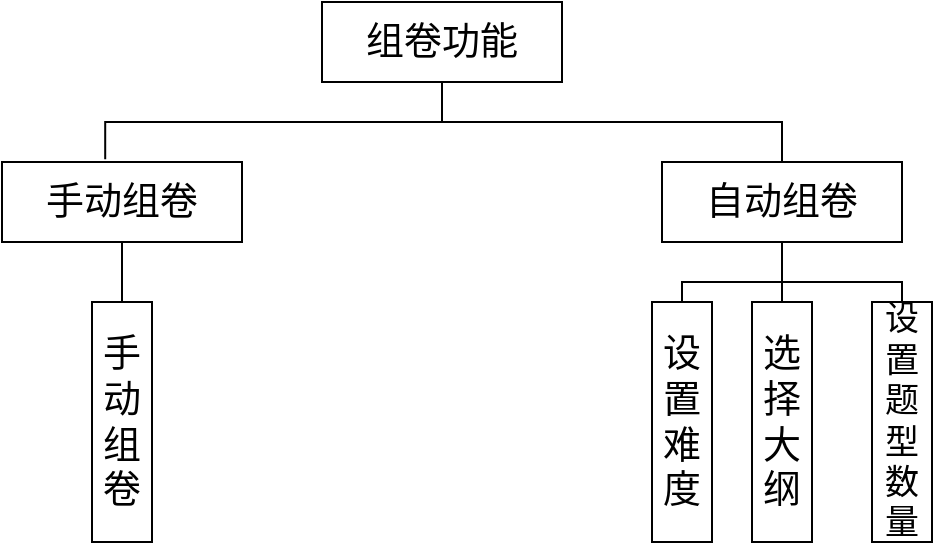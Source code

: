 <mxfile version="18.0.7" type="device"><diagram id="ARprHMOveGv5VbSt13bi" name="Page-1"><mxGraphModel dx="660" dy="492" grid="1" gridSize="10" guides="1" tooltips="1" connect="1" arrows="1" fold="1" page="1" pageScale="1" pageWidth="827" pageHeight="1169" math="0" shadow="0"><root><mxCell id="0"/><mxCell id="1" parent="0"/><mxCell id="OugvJZgaRtlS_CEfg15J-8" style="edgeStyle=orthogonalEdgeStyle;rounded=0;orthogonalLoop=1;jettySize=auto;html=1;exitX=0.5;exitY=1;exitDx=0;exitDy=0;entryX=0.43;entryY=-0.035;entryDx=0;entryDy=0;entryPerimeter=0;fontSize=17;endArrow=none;endFill=0;" edge="1" parent="1" source="OugvJZgaRtlS_CEfg15J-1" target="OugvJZgaRtlS_CEfg15J-2"><mxGeometry relative="1" as="geometry"/></mxCell><mxCell id="OugvJZgaRtlS_CEfg15J-9" style="edgeStyle=orthogonalEdgeStyle;rounded=0;orthogonalLoop=1;jettySize=auto;html=1;exitX=0.5;exitY=1;exitDx=0;exitDy=0;fontSize=17;endArrow=none;endFill=0;" edge="1" parent="1" source="OugvJZgaRtlS_CEfg15J-1" target="OugvJZgaRtlS_CEfg15J-3"><mxGeometry relative="1" as="geometry"/></mxCell><mxCell id="OugvJZgaRtlS_CEfg15J-1" value="&lt;font style=&quot;font-size: 19px;&quot;&gt;组卷功能&lt;/font&gt;" style="rounded=0;whiteSpace=wrap;html=1;" vertex="1" parent="1"><mxGeometry x="210" y="40" width="120" height="40" as="geometry"/></mxCell><mxCell id="OugvJZgaRtlS_CEfg15J-11" style="edgeStyle=orthogonalEdgeStyle;rounded=0;orthogonalLoop=1;jettySize=auto;html=1;exitX=0.5;exitY=1;exitDx=0;exitDy=0;entryX=0;entryY=0.5;entryDx=0;entryDy=0;fontSize=17;endArrow=none;endFill=0;" edge="1" parent="1" source="OugvJZgaRtlS_CEfg15J-2" target="OugvJZgaRtlS_CEfg15J-4"><mxGeometry relative="1" as="geometry"/></mxCell><mxCell id="OugvJZgaRtlS_CEfg15J-2" value="&lt;font style=&quot;font-size: 19px;&quot;&gt;手动组卷&lt;/font&gt;" style="rounded=0;whiteSpace=wrap;html=1;" vertex="1" parent="1"><mxGeometry x="50" y="120" width="120" height="40" as="geometry"/></mxCell><mxCell id="OugvJZgaRtlS_CEfg15J-12" style="edgeStyle=orthogonalEdgeStyle;rounded=0;orthogonalLoop=1;jettySize=auto;html=1;exitX=0.5;exitY=1;exitDx=0;exitDy=0;entryX=0;entryY=0.5;entryDx=0;entryDy=0;fontSize=17;endArrow=none;endFill=0;" edge="1" parent="1" source="OugvJZgaRtlS_CEfg15J-3" target="OugvJZgaRtlS_CEfg15J-6"><mxGeometry relative="1" as="geometry"/></mxCell><mxCell id="OugvJZgaRtlS_CEfg15J-13" style="edgeStyle=orthogonalEdgeStyle;rounded=0;orthogonalLoop=1;jettySize=auto;html=1;exitX=0.5;exitY=1;exitDx=0;exitDy=0;entryX=0;entryY=0.5;entryDx=0;entryDy=0;fontSize=17;endArrow=none;endFill=0;" edge="1" parent="1" source="OugvJZgaRtlS_CEfg15J-3" target="OugvJZgaRtlS_CEfg15J-5"><mxGeometry relative="1" as="geometry"/></mxCell><mxCell id="OugvJZgaRtlS_CEfg15J-14" style="edgeStyle=orthogonalEdgeStyle;rounded=0;orthogonalLoop=1;jettySize=auto;html=1;exitX=0.5;exitY=1;exitDx=0;exitDy=0;entryX=0;entryY=0.5;entryDx=0;entryDy=0;fontSize=17;endArrow=none;endFill=0;" edge="1" parent="1" source="OugvJZgaRtlS_CEfg15J-3" target="OugvJZgaRtlS_CEfg15J-7"><mxGeometry relative="1" as="geometry"/></mxCell><mxCell id="OugvJZgaRtlS_CEfg15J-3" value="&lt;font style=&quot;font-size: 19px;&quot;&gt;自动组卷&lt;/font&gt;" style="rounded=0;whiteSpace=wrap;html=1;" vertex="1" parent="1"><mxGeometry x="380" y="120" width="120" height="40" as="geometry"/></mxCell><mxCell id="OugvJZgaRtlS_CEfg15J-4" value="手动组卷" style="rounded=0;whiteSpace=wrap;html=1;fontSize=19;rotation=90;horizontal=0;" vertex="1" parent="1"><mxGeometry x="50" y="235" width="120" height="30" as="geometry"/></mxCell><mxCell id="OugvJZgaRtlS_CEfg15J-5" value="设置难度" style="rounded=0;whiteSpace=wrap;html=1;fontSize=19;rotation=90;horizontal=0;" vertex="1" parent="1"><mxGeometry x="330" y="235" width="120" height="30" as="geometry"/></mxCell><mxCell id="OugvJZgaRtlS_CEfg15J-6" value="选择大纲" style="rounded=0;whiteSpace=wrap;html=1;fontSize=19;rotation=90;horizontal=0;" vertex="1" parent="1"><mxGeometry x="380" y="235" width="120" height="30" as="geometry"/></mxCell><mxCell id="OugvJZgaRtlS_CEfg15J-7" value="设置题型数量" style="rounded=0;whiteSpace=wrap;html=1;fontSize=17;rotation=90;horizontal=0;" vertex="1" parent="1"><mxGeometry x="440" y="235" width="120" height="30" as="geometry"/></mxCell></root></mxGraphModel></diagram></mxfile>
